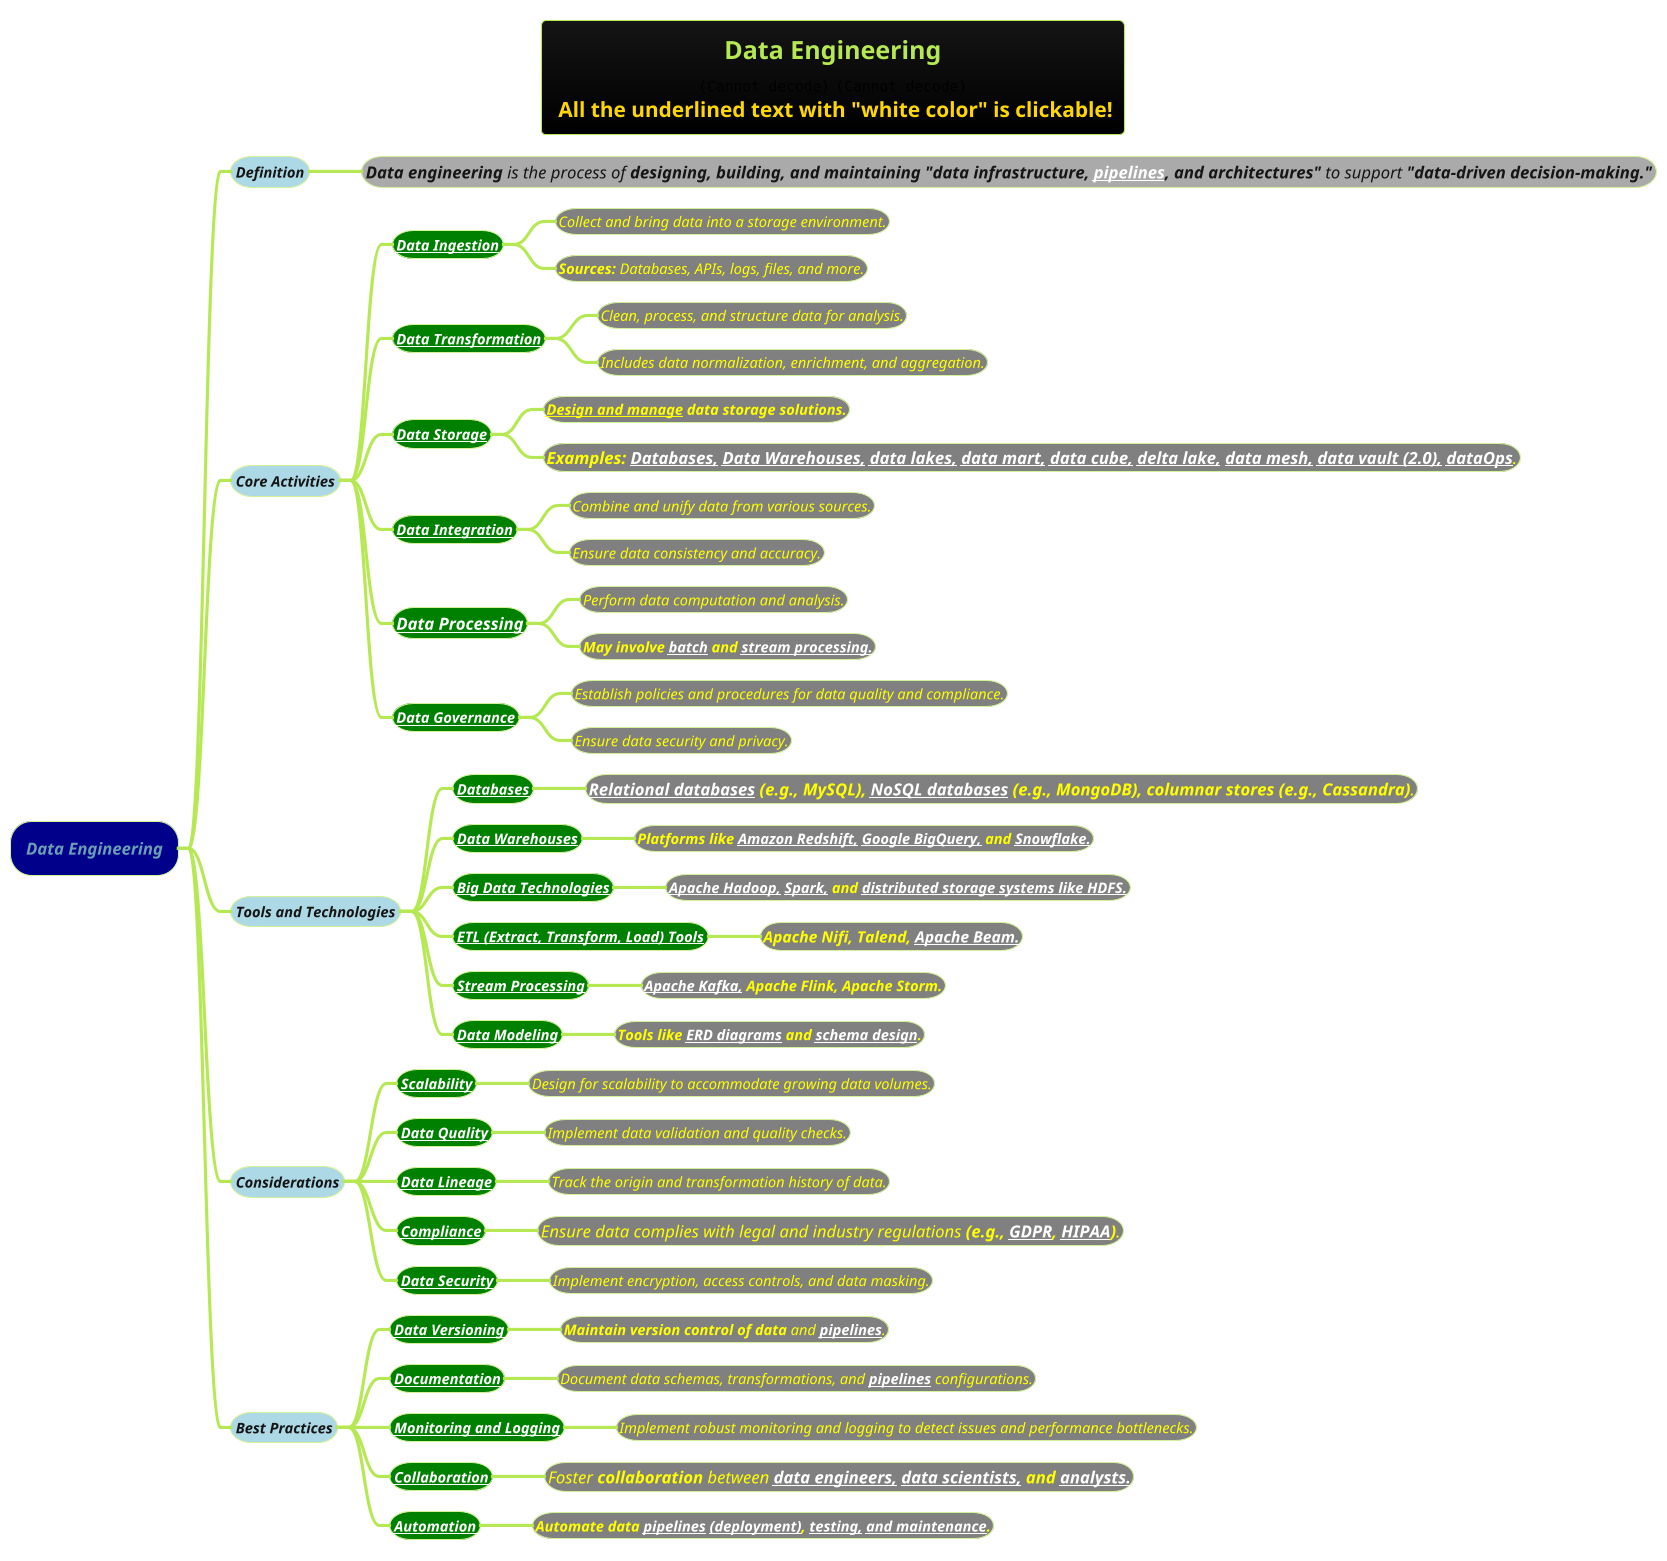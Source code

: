 @startmindmap
title =Data Engineering\n<img:images/img.png> <img:images/img_1.png>\n <color #gold>All the underlined text with "white color" is clickable!
!theme hacker

*[#darkblue] ====Data Engineering
**[#lightblue] ====Definition
***[#a] ====<size:16>**Data engineering** is the process of **designing, building, and maintaining** **"data infrastructure, [[data-pipeline/advanced-data-pipeline.puml pipelines]], and architectures"** to support **"data-driven decision-making."**

**[#lightblue] ====Core Activities
***[#green] ====<size:14>**[[data-pipeline/Data-Ingestion.puml Data Ingestion]]**
****[#grey] ====<size:14><color #yellow>Collect and bring data into a storage environment.
****[#grey] ====<size:14><color #yellow>**Sources:** Databases, APIs, logs, files, and more.

***[#green] ====<size:14>**[[data-preprocessing-(or-wrangling)/Data-Preprocessing.puml Data Transformation]]**
****[#grey] ====<size:14><color #yellow>Clean, process, and structure data for analysis.
****[#grey] ====<size:14><color #yellow>Includes data normalization, enrichment, and aggregation.

***[#green] ====<size:14>**[[data-storage-and-management/Data-Lake-vs-Data-Warehouse.puml Data Storage]]**
****[#grey] ====<size:14><color #yellow>**__Design and manage__ data storage solutions.**
****[#grey] ====<size:16><color #yellow>**Examples:** **[[../../../books/1-books-backlog/DBMS/dbms.puml Databases,]] [[data-storage-and-management/Data-Warehouse.puml Data Warehouses,]] [[data-storage-and-management/Data-Lake.puml data lakes,]] [[data-storage-and-management/Data-mart.puml data mart,]] [[data-storage-and-management/Data-Cube.puml data cube,]] [[data-storage-and-management/Delta-Lake.puml delta lake,]] [[data-storage-and-management/Data-Mesh.puml data mesh,]] [[data-storage-and-management/modeling-methodology/Data-Vault-vs-3NF-vs-Dimensional-Modeling.puml data vault (2.0),]] [[data-storage-and-management/DataOps.puml dataOps]]**.

***[#green] ====<size:14>**[[data-preprocessing-(or-wrangling)/4-Data-Integration Data Integration]]**
****[#grey] ====<size:14><color #yellow>Combine and unify data from various sources.
****[#grey] ====<size:14><color #yellow>Ensure data consistency and accuracy.

***[#green] ====<size:16>**[[Data-Processing.puml Data Processing]]**
****[#grey] ====<size:14><color #yellow>Perform data computation and analysis.
****[#grey] ====<size:14><color #yellow>**May involve [[data-pipeline/Batch-Processing.puml batch]] and [[data-pipeline/Stream-Processing.puml stream processing.]]**

***[#green] ====<size:14>**[[Data-Governance.puml Data Governance]]**
****[#grey] ====<size:14><color #yellow>Establish policies and procedures for data quality and compliance.
****[#grey] ====<size:14><color #yellow>Ensure data security and privacy.

**[#lightblue] ====Tools and Technologies
***[#green] ====<size:14>**[[../../../books/1-books-backlog/DBMS/Designing-Data-Intensive-Applications.puml Databases]]**
****[#grey] ====<size:16><color #yellow>**[[../../../books/1-books-backlog/DBMS/Five-Basic-SQL-Joins.puml Relational databases]] (e.g., MySQL), [[../../../books/1-books-backlog/DBMS/NoSQL-Constructs.puml NoSQL databases]] (e.g., MongoDB), columnar stores (e.g., Cassandra)**.

***[#green] ====<size:14>**[[data-storage-and-management/Data-Warehouse.puml Data Warehouses]]**
****[#grey] ====<size:14><color #yellow>**Platforms like** **[[../../../cloud-computing/AWS-Cloud/Amazon-Redshift.puml Amazon Redshift,]]** **[[../../Apache-Big-Data-Ecosystem/Google-BigQuery.puml Google BigQuery,]] and** **[[../../Apache-Big-Data-Ecosystem/Snowflake.puml Snowflake.]]**

***[#green] ====<size:14>**[[../../Apache-Big-Data-Ecosystem/1-Apache-Big-Data-Ecosystem.puml Big Data Technologies]]**
****[#grey] ====<size:14><color #yellow>**[[../../Apache-Big-Data-Ecosystem/Hadoop.puml Apache Hadoop,]]** **[[../../Apache-Big-Data-Ecosystem/Apache-Spark.puml Spark,]] and** **[[../../Apache-Big-Data-Ecosystem/Hadoop-Distributed-File-System-(HDFS).puml distributed storage systems like HDFS.]]**

***[#green] ====<size:14>**[[../data-or-database-migration/Data-Migration-Strategies/ETL-(Extract-Transform-Load)-Strategy.puml ETL (Extract, Transform, Load) Tools]]**
****[#grey] ====<size:15><color #yellow>**Apache Nifi, Talend,** **[[../../Apache-Big-Data-Ecosystem/Apache-Beam.puml Apache Beam.]]**

***[#green] ====<size:14>**[[data-pipeline/Stream-Processing-vs-Batch-Processing.puml Stream Processing]]**
****[#grey] ====<size:14><color #yellow>**[[../../Apache-Big-Data-Ecosystem/apache-kafka.puml Apache Kafka,]]** **Apache Flink, Apache Storm.**

***[#green] ====<size:14>**[[data-storage-and-management/modeling-methodology/Data-Modeling.puml Data Modeling]]**
****[#grey] ====<size:14><color #yellow>**Tools like [[../../../books/1-books-backlog/DBMS/erd-normalization.puml ERD diagrams]] and** **[[Schema-Design.puml schema design]].**

**[#lightblue] ====Considerations
***[#green] ====<size:14>**[[Data-Scalability.puml Scalability]]**
****[#grey] ====<size:14><color #yellow>Design for scalability to accommodate growing data volumes.

***[#green] ====<size:14>**[[Data-Quality.puml Data Quality]]**
****[#grey] ====<size:14><color #yellow>Implement data validation and quality checks.

***[#green] ====<size:14>**[[Data-Lineage.puml Data Lineage]]**
****[#grey] ====<size:14><color #yellow>Track the origin and transformation history of data.

***[#green] ====<size:14>**[[Compliance.puml Compliance]]**
****[#grey] ====<size:16><color #yellow>Ensure data complies with legal and industry regulations **(e.g., [[GDPR.puml GDPR]], [[HIPAA.puml HIPAA]])**.

***[#green] ====<size:14>**[[Data-Security.puml Data Security]]**
****[#grey] ====<size:14><color #yellow>Implement encryption, access controls, and data masking.

**[#lightblue] ====Best Practices
***[#green] ====<size:14>**[[Data-Versioning.puml Data Versioning]]**
****[#grey] ====<size:14><color #yellow>**Maintain version control of data** and **[[data-pipeline/advanced-data-pipeline.puml pipelines]]**.

***[#green] ====<size:14>**[[Data-Documentation.puml Documentation]]**
****[#grey] ====<size:14><color #yellow>Document data schemas, transformations, and **[[data-pipeline/advanced-data-pipeline.puml pipelines]]** configurations.

***[#green] ====<size:14>**[[../../../3-devops/devops-plantuml-mindmap/Monitoring-and-Logging.puml Monitoring and Logging]]**
****[#grey] ====<size:14><color #yellow>Implement robust monitoring and logging to detect issues and performance bottlenecks.

***[#green] ====<size:14>**[[../../../3-devops/devops-plantuml-mindmap/Collaboration.puml Collaboration]]**
****[#grey] ====<size:16><color #yellow>Foster **collaboration** between **[[../11-key-areas-of-Data-Management-and-specific-data-roles/Data-Engineer.puml data engineers,]]** **[[../11-key-areas-of-Data-Management-and-specific-data-roles/Data-Scientist.puml data scientists,]] and** **[[../11-key-areas-of-Data-Management-and-specific-data-roles/Business-Analyst-vs-Data-Analyst.puml analysts.]]**

***[#green] ====<size:14>**[[../../../3-devops/devops-plantuml-mindmap/Automation.puml Automation]]**
****[#grey] ====<size:14><color #yellow>**Automate data [[data-pipeline/advanced-data-pipeline.puml pipelines]] [[../../../3-programming-languages/architectural-characteristics/Deployability.puml (deployment)]], [[../../../books/1-books-backlog/software-testing/Levels-of-Testing.puml testing,]] [[../../../3-programming-languages/architectural-characteristics/Maintainability.puml and maintenance]].**

@endmindmap
